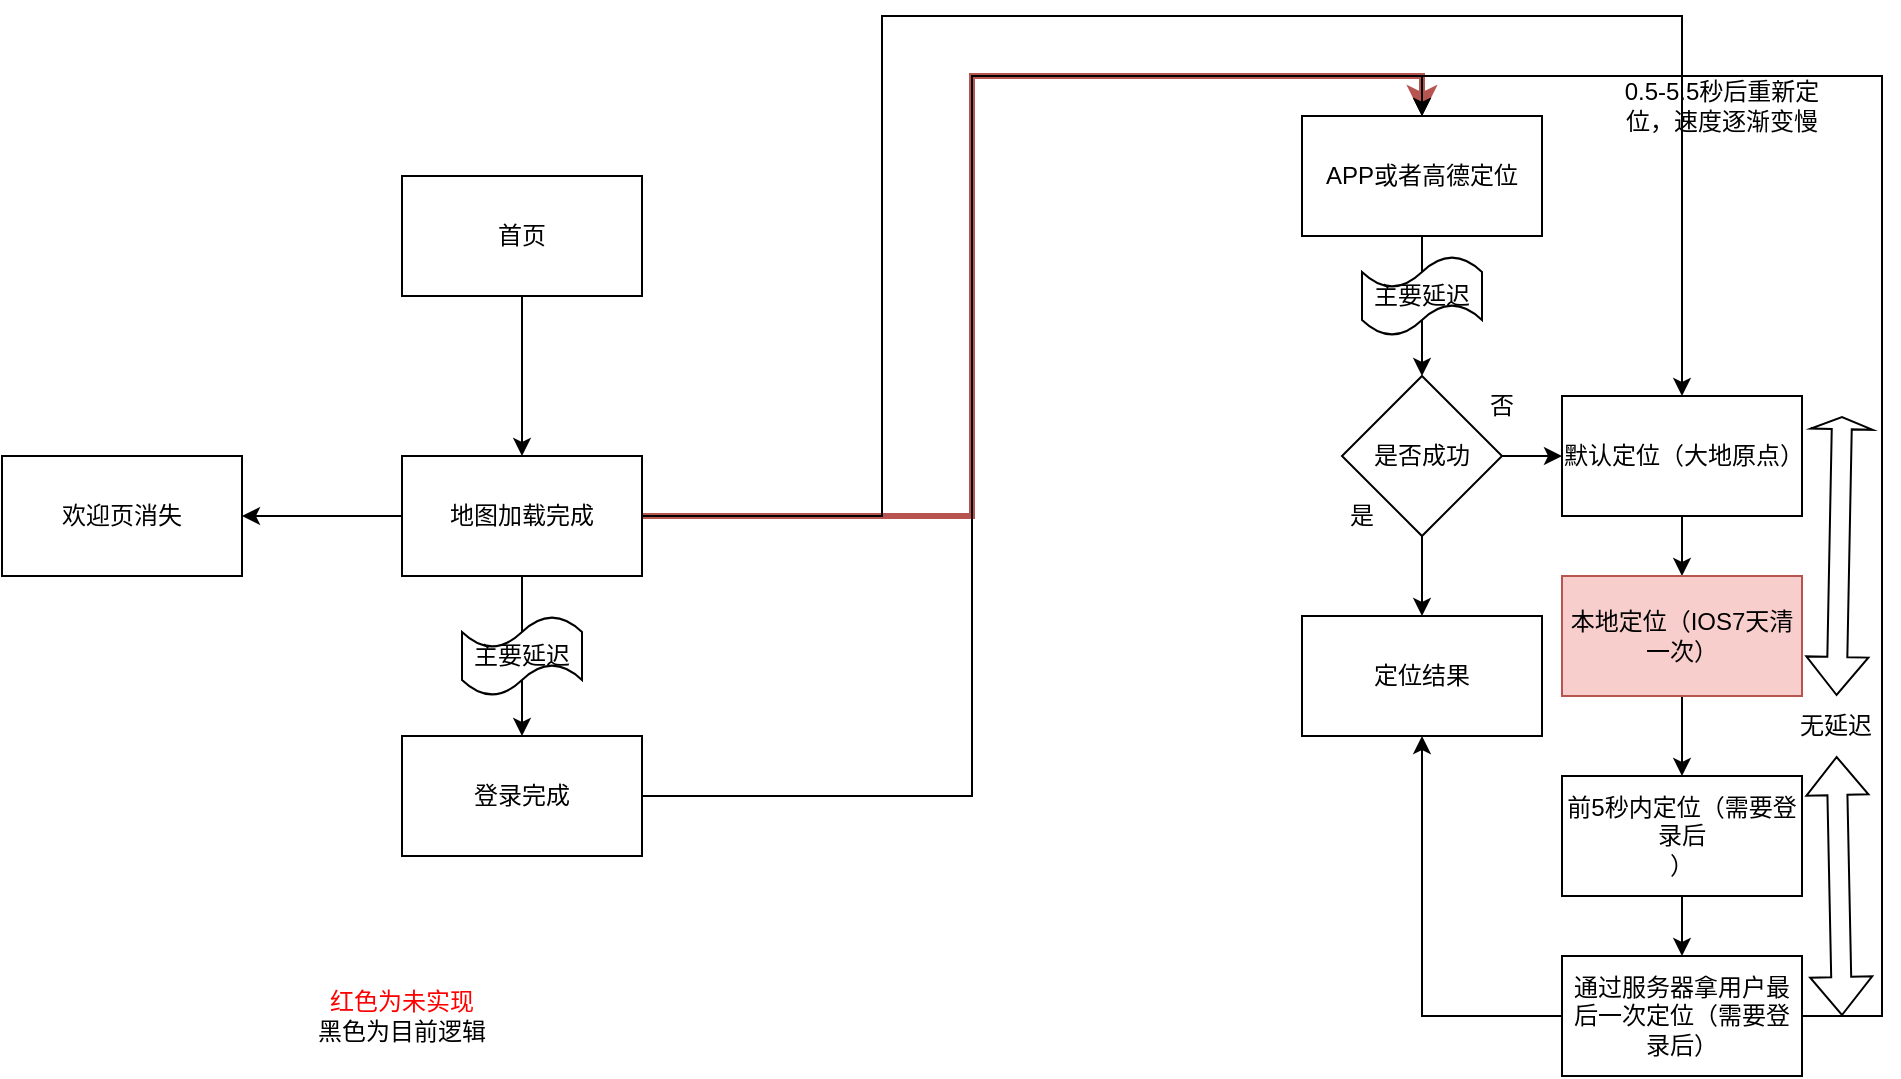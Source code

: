 <mxfile version="21.3.2" type="github">
  <diagram name="第 1 页" id="BFyXoQLsjH9Mqdzui4bG">
    <mxGraphModel dx="2261" dy="1929" grid="1" gridSize="10" guides="1" tooltips="1" connect="1" arrows="1" fold="1" page="1" pageScale="1" pageWidth="827" pageHeight="1169" math="0" shadow="0">
      <root>
        <mxCell id="0" />
        <mxCell id="1" parent="0" />
        <mxCell id="0-AppGwkbrgxOckt9AXH-3" value="" style="edgeStyle=orthogonalEdgeStyle;rounded=0;orthogonalLoop=1;jettySize=auto;html=1;" parent="1" source="0-AppGwkbrgxOckt9AXH-1" target="0-AppGwkbrgxOckt9AXH-2" edge="1">
          <mxGeometry relative="1" as="geometry" />
        </mxCell>
        <mxCell id="0-AppGwkbrgxOckt9AXH-1" value="首页" style="rounded=0;whiteSpace=wrap;html=1;" parent="1" vertex="1">
          <mxGeometry x="80" y="80" width="120" height="60" as="geometry" />
        </mxCell>
        <mxCell id="0-AppGwkbrgxOckt9AXH-6" style="edgeStyle=orthogonalEdgeStyle;rounded=0;orthogonalLoop=1;jettySize=auto;html=1;entryX=0.5;entryY=0;entryDx=0;entryDy=0;fillColor=#f8cecc;strokeColor=#b85450;strokeWidth=3;" parent="1" source="0-AppGwkbrgxOckt9AXH-2" target="0-AppGwkbrgxOckt9AXH-10" edge="1">
          <mxGeometry relative="1" as="geometry">
            <mxPoint x="780" y="415" as="targetPoint" />
            <Array as="points">
              <mxPoint x="365" y="250" />
              <mxPoint x="365" y="30" />
              <mxPoint x="590" y="30" />
            </Array>
          </mxGeometry>
        </mxCell>
        <mxCell id="0-AppGwkbrgxOckt9AXH-37" value="" style="edgeStyle=orthogonalEdgeStyle;rounded=0;orthogonalLoop=1;jettySize=auto;html=1;" parent="1" source="0-AppGwkbrgxOckt9AXH-2" target="0-AppGwkbrgxOckt9AXH-36" edge="1">
          <mxGeometry relative="1" as="geometry" />
        </mxCell>
        <mxCell id="m1mQcyO2GXHtvxNsqX0K-1" style="edgeStyle=orthogonalEdgeStyle;rounded=0;orthogonalLoop=1;jettySize=auto;html=1;entryX=0.5;entryY=0;entryDx=0;entryDy=0;" edge="1" parent="1" source="0-AppGwkbrgxOckt9AXH-2" target="0-AppGwkbrgxOckt9AXH-15">
          <mxGeometry relative="1" as="geometry">
            <Array as="points">
              <mxPoint x="320" y="250" />
              <mxPoint x="320" />
              <mxPoint x="720" />
            </Array>
          </mxGeometry>
        </mxCell>
        <mxCell id="0-AppGwkbrgxOckt9AXH-2" value="地图加载完成" style="rounded=0;whiteSpace=wrap;html=1;" parent="1" vertex="1">
          <mxGeometry x="80" y="220" width="120" height="60" as="geometry" />
        </mxCell>
        <mxCell id="0-AppGwkbrgxOckt9AXH-9" style="edgeStyle=orthogonalEdgeStyle;rounded=0;orthogonalLoop=1;jettySize=auto;html=1;exitX=1;exitY=0.5;exitDx=0;exitDy=0;entryX=0.5;entryY=0;entryDx=0;entryDy=0;" parent="1" source="0-AppGwkbrgxOckt9AXH-7" target="0-AppGwkbrgxOckt9AXH-10" edge="1">
          <mxGeometry relative="1" as="geometry">
            <mxPoint x="780" y="415" as="targetPoint" />
          </mxGeometry>
        </mxCell>
        <mxCell id="0-AppGwkbrgxOckt9AXH-7" value="登录完成" style="rounded=0;whiteSpace=wrap;html=1;" parent="1" vertex="1">
          <mxGeometry x="80" y="360" width="120" height="60" as="geometry" />
        </mxCell>
        <mxCell id="0-AppGwkbrgxOckt9AXH-12" value="" style="edgeStyle=orthogonalEdgeStyle;rounded=0;orthogonalLoop=1;jettySize=auto;html=1;" parent="1" source="0-AppGwkbrgxOckt9AXH-10" target="0-AppGwkbrgxOckt9AXH-11" edge="1">
          <mxGeometry relative="1" as="geometry" />
        </mxCell>
        <mxCell id="0-AppGwkbrgxOckt9AXH-10" value="APP或者高德定位" style="rounded=0;whiteSpace=wrap;html=1;" parent="1" vertex="1">
          <mxGeometry x="530" y="50" width="120" height="60" as="geometry" />
        </mxCell>
        <mxCell id="0-AppGwkbrgxOckt9AXH-13" style="edgeStyle=orthogonalEdgeStyle;rounded=0;orthogonalLoop=1;jettySize=auto;html=1;" parent="1" source="0-AppGwkbrgxOckt9AXH-11" target="0-AppGwkbrgxOckt9AXH-34" edge="1">
          <mxGeometry relative="1" as="geometry">
            <mxPoint x="590" y="290" as="targetPoint" />
          </mxGeometry>
        </mxCell>
        <mxCell id="0-AppGwkbrgxOckt9AXH-16" value="" style="edgeStyle=orthogonalEdgeStyle;rounded=0;orthogonalLoop=1;jettySize=auto;html=1;" parent="1" source="0-AppGwkbrgxOckt9AXH-11" target="0-AppGwkbrgxOckt9AXH-15" edge="1">
          <mxGeometry relative="1" as="geometry" />
        </mxCell>
        <mxCell id="0-AppGwkbrgxOckt9AXH-11" value="是否成功" style="rhombus;whiteSpace=wrap;html=1;rounded=0;" parent="1" vertex="1">
          <mxGeometry x="550" y="180" width="80" height="80" as="geometry" />
        </mxCell>
        <mxCell id="0-AppGwkbrgxOckt9AXH-14" value="是" style="text;html=1;strokeColor=none;fillColor=none;align=center;verticalAlign=middle;whiteSpace=wrap;rounded=0;" parent="1" vertex="1">
          <mxGeometry x="530" y="235" width="60" height="30" as="geometry" />
        </mxCell>
        <mxCell id="0-AppGwkbrgxOckt9AXH-31" value="" style="edgeStyle=orthogonalEdgeStyle;rounded=0;orthogonalLoop=1;jettySize=auto;html=1;" parent="1" source="0-AppGwkbrgxOckt9AXH-15" target="0-AppGwkbrgxOckt9AXH-30" edge="1">
          <mxGeometry relative="1" as="geometry" />
        </mxCell>
        <mxCell id="0-AppGwkbrgxOckt9AXH-15" value="默认定位（大地原点）" style="whiteSpace=wrap;html=1;rounded=0;" parent="1" vertex="1">
          <mxGeometry x="660" y="190" width="120" height="60" as="geometry" />
        </mxCell>
        <mxCell id="0-AppGwkbrgxOckt9AXH-23" value="否" style="text;html=1;strokeColor=none;fillColor=none;align=center;verticalAlign=middle;whiteSpace=wrap;rounded=0;" parent="1" vertex="1">
          <mxGeometry x="600" y="180" width="60" height="30" as="geometry" />
        </mxCell>
        <mxCell id="0-AppGwkbrgxOckt9AXH-35" style="edgeStyle=orthogonalEdgeStyle;rounded=0;orthogonalLoop=1;jettySize=auto;html=1;entryX=0.5;entryY=1;entryDx=0;entryDy=0;" parent="1" source="0-AppGwkbrgxOckt9AXH-24" target="0-AppGwkbrgxOckt9AXH-34" edge="1">
          <mxGeometry relative="1" as="geometry" />
        </mxCell>
        <mxCell id="0-AppGwkbrgxOckt9AXH-40" style="edgeStyle=orthogonalEdgeStyle;rounded=0;orthogonalLoop=1;jettySize=auto;html=1;entryX=0.5;entryY=0;entryDx=0;entryDy=0;" parent="1" source="0-AppGwkbrgxOckt9AXH-24" target="0-AppGwkbrgxOckt9AXH-10" edge="1">
          <mxGeometry relative="1" as="geometry">
            <Array as="points">
              <mxPoint x="820" y="500" />
              <mxPoint x="820" y="30" />
              <mxPoint x="590" y="30" />
            </Array>
          </mxGeometry>
        </mxCell>
        <mxCell id="0-AppGwkbrgxOckt9AXH-24" value="通过服务器拿用户最后一次定位（需要登录后）" style="whiteSpace=wrap;html=1;rounded=0;" parent="1" vertex="1">
          <mxGeometry x="660" y="470" width="120" height="60" as="geometry" />
        </mxCell>
        <mxCell id="0-AppGwkbrgxOckt9AXH-33" value="" style="edgeStyle=orthogonalEdgeStyle;rounded=0;orthogonalLoop=1;jettySize=auto;html=1;" parent="1" source="0-AppGwkbrgxOckt9AXH-26" target="0-AppGwkbrgxOckt9AXH-24" edge="1">
          <mxGeometry relative="1" as="geometry" />
        </mxCell>
        <mxCell id="0-AppGwkbrgxOckt9AXH-26" value="前5秒内定位（需要登录后&lt;br&gt;）" style="whiteSpace=wrap;html=1;rounded=0;" parent="1" vertex="1">
          <mxGeometry x="660" y="380" width="120" height="60" as="geometry" />
        </mxCell>
        <mxCell id="0-AppGwkbrgxOckt9AXH-32" value="" style="edgeStyle=orthogonalEdgeStyle;rounded=0;orthogonalLoop=1;jettySize=auto;html=1;" parent="1" source="0-AppGwkbrgxOckt9AXH-30" target="0-AppGwkbrgxOckt9AXH-26" edge="1">
          <mxGeometry relative="1" as="geometry" />
        </mxCell>
        <mxCell id="0-AppGwkbrgxOckt9AXH-30" value="本地定位（IOS7天清一次）" style="rounded=0;whiteSpace=wrap;html=1;fillColor=#f8cecc;strokeColor=#b85450;" parent="1" vertex="1">
          <mxGeometry x="660" y="280" width="120" height="60" as="geometry" />
        </mxCell>
        <mxCell id="0-AppGwkbrgxOckt9AXH-34" value="定位结果" style="rounded=0;whiteSpace=wrap;html=1;" parent="1" vertex="1">
          <mxGeometry x="530" y="300" width="120" height="60" as="geometry" />
        </mxCell>
        <mxCell id="0-AppGwkbrgxOckt9AXH-36" value="欢迎页消失" style="whiteSpace=wrap;html=1;rounded=0;" parent="1" vertex="1">
          <mxGeometry x="-120" y="220" width="120" height="60" as="geometry" />
        </mxCell>
        <mxCell id="0-AppGwkbrgxOckt9AXH-38" value="&lt;font color=&quot;#ff0000&quot;&gt;红色为未实现&lt;/font&gt;&lt;br&gt;黑色为目前逻辑" style="text;html=1;strokeColor=none;fillColor=none;align=center;verticalAlign=middle;whiteSpace=wrap;rounded=0;" parent="1" vertex="1">
          <mxGeometry x="-120" y="485" width="400" height="30" as="geometry" />
        </mxCell>
        <mxCell id="0-AppGwkbrgxOckt9AXH-41" value="0.5-5.5秒后重新定位，速度逐渐变慢" style="text;html=1;strokeColor=none;fillColor=none;align=center;verticalAlign=middle;whiteSpace=wrap;rounded=0;" parent="1" vertex="1">
          <mxGeometry x="680" y="30" width="120" height="30" as="geometry" />
        </mxCell>
        <mxCell id="0-AppGwkbrgxOckt9AXH-43" value="" style="edgeStyle=orthogonalEdgeStyle;rounded=0;orthogonalLoop=1;jettySize=auto;html=1;entryX=0.5;entryY=0;entryDx=0;entryDy=0;" parent="1" source="0-AppGwkbrgxOckt9AXH-2" target="0-AppGwkbrgxOckt9AXH-7" edge="1">
          <mxGeometry relative="1" as="geometry">
            <mxPoint x="140" y="280" as="sourcePoint" />
            <mxPoint x="140" y="360" as="targetPoint" />
            <Array as="points">
              <mxPoint x="140" y="330" />
              <mxPoint x="140" y="330" />
            </Array>
          </mxGeometry>
        </mxCell>
        <mxCell id="0-AppGwkbrgxOckt9AXH-42" value="主要延迟" style="shape=tape;whiteSpace=wrap;html=1;" parent="1" vertex="1">
          <mxGeometry x="110" y="300" width="60" height="40" as="geometry" />
        </mxCell>
        <mxCell id="0-AppGwkbrgxOckt9AXH-44" value="主要延迟" style="shape=tape;whiteSpace=wrap;html=1;" parent="1" vertex="1">
          <mxGeometry x="560" y="120" width="60" height="40" as="geometry" />
        </mxCell>
        <mxCell id="0-AppGwkbrgxOckt9AXH-46" value="" style="shape=flexArrow;endArrow=classic;startArrow=classic;html=1;rounded=0;width=10;endSize=1.7;" parent="1" source="0-AppGwkbrgxOckt9AXH-47" edge="1">
          <mxGeometry width="100" height="100" relative="1" as="geometry">
            <mxPoint x="800" y="500" as="sourcePoint" />
            <mxPoint x="800" y="200" as="targetPoint" />
          </mxGeometry>
        </mxCell>
        <mxCell id="0-AppGwkbrgxOckt9AXH-48" value="" style="shape=flexArrow;endArrow=classic;startArrow=classic;html=1;rounded=0;" parent="1" target="0-AppGwkbrgxOckt9AXH-47" edge="1">
          <mxGeometry width="100" height="100" relative="1" as="geometry">
            <mxPoint x="800" y="500" as="sourcePoint" />
            <mxPoint x="800" y="200" as="targetPoint" />
          </mxGeometry>
        </mxCell>
        <mxCell id="0-AppGwkbrgxOckt9AXH-47" value="无延迟" style="text;html=1;strokeColor=none;fillColor=none;align=center;verticalAlign=middle;whiteSpace=wrap;rounded=0;" parent="1" vertex="1">
          <mxGeometry x="767" y="340" width="60" height="30" as="geometry" />
        </mxCell>
      </root>
    </mxGraphModel>
  </diagram>
</mxfile>
